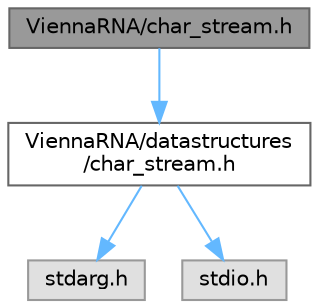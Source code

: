 digraph "ViennaRNA/char_stream.h"
{
 // INTERACTIVE_SVG=YES
 // LATEX_PDF_SIZE
  bgcolor="transparent";
  edge [fontname=Helvetica,fontsize=10,labelfontname=Helvetica,labelfontsize=10];
  node [fontname=Helvetica,fontsize=10,shape=box,height=0.2,width=0.4];
  Node1 [label="ViennaRNA/char_stream.h",height=0.2,width=0.4,color="gray40", fillcolor="grey60", style="filled", fontcolor="black",tooltip="Use ViennaRNA/datastructures/char_stream.h instead."];
  Node1 -> Node2 [color="steelblue1",style="solid"];
  Node2 [label="ViennaRNA/datastructures\l/char_stream.h",height=0.2,width=0.4,color="grey40", fillcolor="white", style="filled",URL="$datastructures_2char__stream_8h.html",tooltip="Implementation of a dynamic, buffered character stream."];
  Node2 -> Node3 [color="steelblue1",style="solid"];
  Node3 [label="stdarg.h",height=0.2,width=0.4,color="grey60", fillcolor="#E0E0E0", style="filled",tooltip=" "];
  Node2 -> Node4 [color="steelblue1",style="solid"];
  Node4 [label="stdio.h",height=0.2,width=0.4,color="grey60", fillcolor="#E0E0E0", style="filled",tooltip=" "];
}
